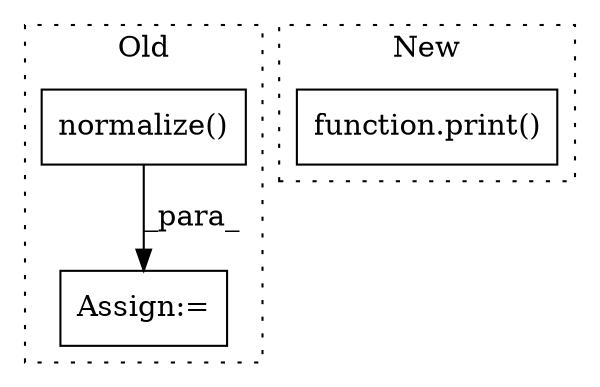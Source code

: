 digraph G {
subgraph cluster0 {
1 [label="normalize()" a="75" s="1482,1518" l="27,16" shape="box"];
3 [label="Assign:=" a="68" s="1479" l="3" shape="box"];
label = "Old";
style="dotted";
}
subgraph cluster1 {
2 [label="function.print()" a="75" s="1812,1868" l="6,1" shape="box"];
label = "New";
style="dotted";
}
1 -> 3 [label="_para_"];
}